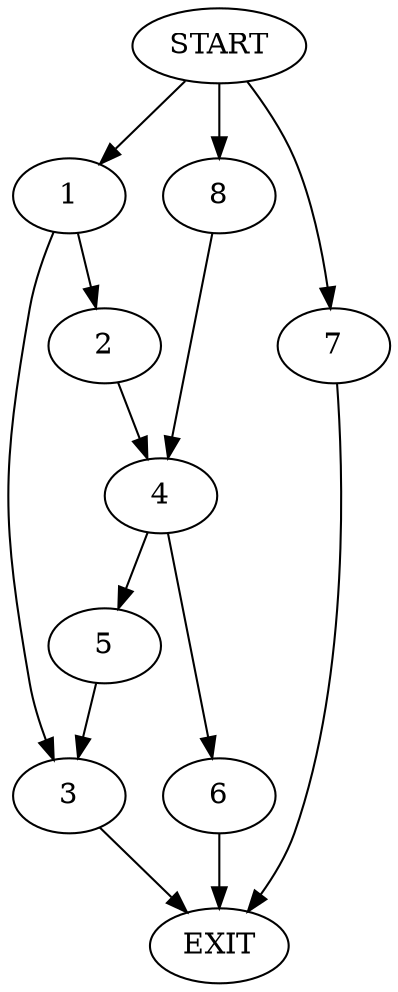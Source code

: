 digraph {
0 [label="START"]
9 [label="EXIT"]
0 -> 1
1 -> 2
1 -> 3
2 -> 4
3 -> 9
4 -> 5
4 -> 6
5 -> 3
0 -> 7
7 -> 9
0 -> 8
8 -> 4
6 -> 9
}
